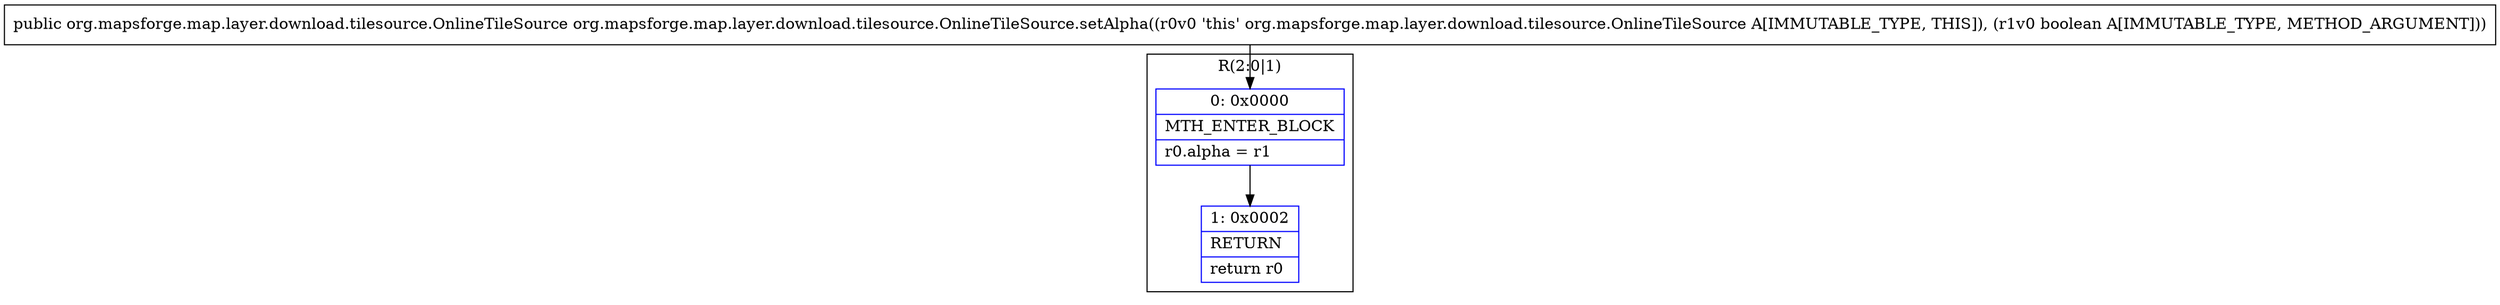 digraph "CFG fororg.mapsforge.map.layer.download.tilesource.OnlineTileSource.setAlpha(Z)Lorg\/mapsforge\/map\/layer\/download\/tilesource\/OnlineTileSource;" {
subgraph cluster_Region_1685269541 {
label = "R(2:0|1)";
node [shape=record,color=blue];
Node_0 [shape=record,label="{0\:\ 0x0000|MTH_ENTER_BLOCK\l|r0.alpha = r1\l}"];
Node_1 [shape=record,label="{1\:\ 0x0002|RETURN\l|return r0\l}"];
}
MethodNode[shape=record,label="{public org.mapsforge.map.layer.download.tilesource.OnlineTileSource org.mapsforge.map.layer.download.tilesource.OnlineTileSource.setAlpha((r0v0 'this' org.mapsforge.map.layer.download.tilesource.OnlineTileSource A[IMMUTABLE_TYPE, THIS]), (r1v0 boolean A[IMMUTABLE_TYPE, METHOD_ARGUMENT])) }"];
MethodNode -> Node_0;
Node_0 -> Node_1;
}

